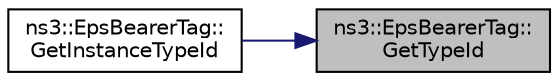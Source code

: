 digraph "ns3::EpsBearerTag::GetTypeId"
{
 // LATEX_PDF_SIZE
  edge [fontname="Helvetica",fontsize="10",labelfontname="Helvetica",labelfontsize="10"];
  node [fontname="Helvetica",fontsize="10",shape=record];
  rankdir="RL";
  Node1 [label="ns3::EpsBearerTag::\lGetTypeId",height=0.2,width=0.4,color="black", fillcolor="grey75", style="filled", fontcolor="black",tooltip="Get the type ID."];
  Node1 -> Node2 [dir="back",color="midnightblue",fontsize="10",style="solid",fontname="Helvetica"];
  Node2 [label="ns3::EpsBearerTag::\lGetInstanceTypeId",height=0.2,width=0.4,color="black", fillcolor="white", style="filled",URL="$classns3_1_1_eps_bearer_tag.html#acf0c93f16e9df569bf2b1a43fdacc168",tooltip="Get the most derived TypeId for this Object."];
}
